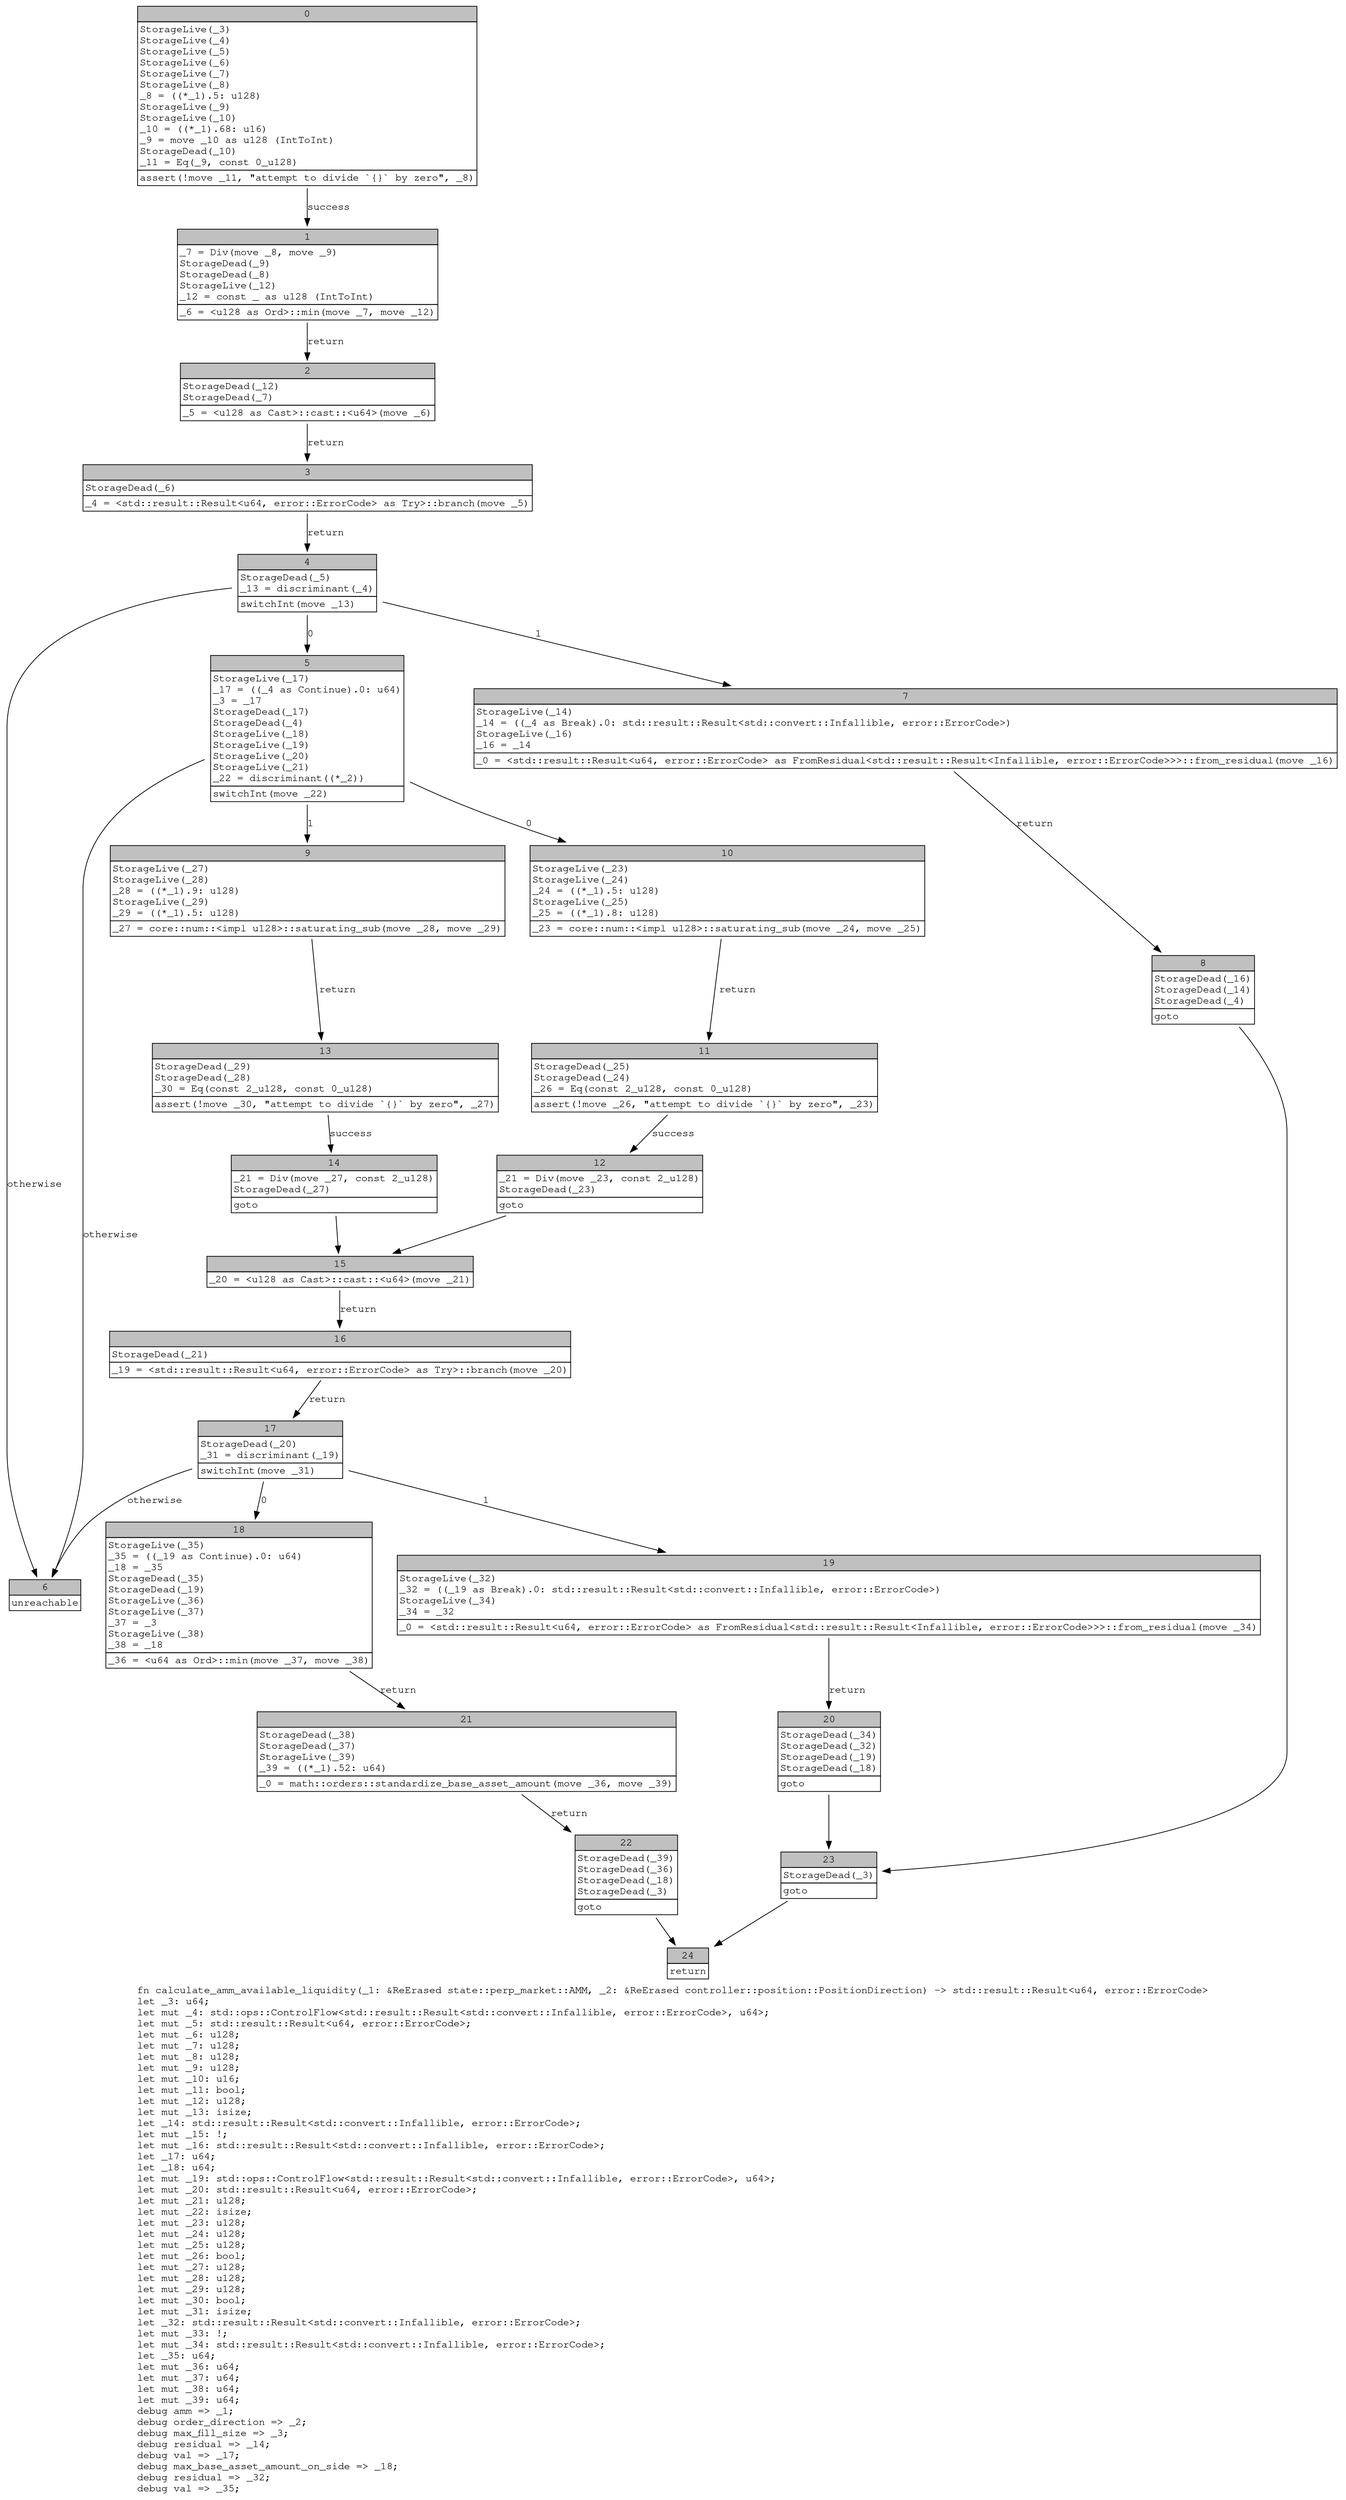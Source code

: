 digraph Mir_0_1814 {
    graph [fontname="Courier, monospace"];
    node [fontname="Courier, monospace"];
    edge [fontname="Courier, monospace"];
    label=<fn calculate_amm_available_liquidity(_1: &amp;ReErased state::perp_market::AMM, _2: &amp;ReErased controller::position::PositionDirection) -&gt; std::result::Result&lt;u64, error::ErrorCode&gt;<br align="left"/>let _3: u64;<br align="left"/>let mut _4: std::ops::ControlFlow&lt;std::result::Result&lt;std::convert::Infallible, error::ErrorCode&gt;, u64&gt;;<br align="left"/>let mut _5: std::result::Result&lt;u64, error::ErrorCode&gt;;<br align="left"/>let mut _6: u128;<br align="left"/>let mut _7: u128;<br align="left"/>let mut _8: u128;<br align="left"/>let mut _9: u128;<br align="left"/>let mut _10: u16;<br align="left"/>let mut _11: bool;<br align="left"/>let mut _12: u128;<br align="left"/>let mut _13: isize;<br align="left"/>let _14: std::result::Result&lt;std::convert::Infallible, error::ErrorCode&gt;;<br align="left"/>let mut _15: !;<br align="left"/>let mut _16: std::result::Result&lt;std::convert::Infallible, error::ErrorCode&gt;;<br align="left"/>let _17: u64;<br align="left"/>let _18: u64;<br align="left"/>let mut _19: std::ops::ControlFlow&lt;std::result::Result&lt;std::convert::Infallible, error::ErrorCode&gt;, u64&gt;;<br align="left"/>let mut _20: std::result::Result&lt;u64, error::ErrorCode&gt;;<br align="left"/>let mut _21: u128;<br align="left"/>let mut _22: isize;<br align="left"/>let mut _23: u128;<br align="left"/>let mut _24: u128;<br align="left"/>let mut _25: u128;<br align="left"/>let mut _26: bool;<br align="left"/>let mut _27: u128;<br align="left"/>let mut _28: u128;<br align="left"/>let mut _29: u128;<br align="left"/>let mut _30: bool;<br align="left"/>let mut _31: isize;<br align="left"/>let _32: std::result::Result&lt;std::convert::Infallible, error::ErrorCode&gt;;<br align="left"/>let mut _33: !;<br align="left"/>let mut _34: std::result::Result&lt;std::convert::Infallible, error::ErrorCode&gt;;<br align="left"/>let _35: u64;<br align="left"/>let mut _36: u64;<br align="left"/>let mut _37: u64;<br align="left"/>let mut _38: u64;<br align="left"/>let mut _39: u64;<br align="left"/>debug amm =&gt; _1;<br align="left"/>debug order_direction =&gt; _2;<br align="left"/>debug max_fill_size =&gt; _3;<br align="left"/>debug residual =&gt; _14;<br align="left"/>debug val =&gt; _17;<br align="left"/>debug max_base_asset_amount_on_side =&gt; _18;<br align="left"/>debug residual =&gt; _32;<br align="left"/>debug val =&gt; _35;<br align="left"/>>;
    bb0__0_1814 [shape="none", label=<<table border="0" cellborder="1" cellspacing="0"><tr><td bgcolor="gray" align="center" colspan="1">0</td></tr><tr><td align="left" balign="left">StorageLive(_3)<br/>StorageLive(_4)<br/>StorageLive(_5)<br/>StorageLive(_6)<br/>StorageLive(_7)<br/>StorageLive(_8)<br/>_8 = ((*_1).5: u128)<br/>StorageLive(_9)<br/>StorageLive(_10)<br/>_10 = ((*_1).68: u16)<br/>_9 = move _10 as u128 (IntToInt)<br/>StorageDead(_10)<br/>_11 = Eq(_9, const 0_u128)<br/></td></tr><tr><td align="left">assert(!move _11, &quot;attempt to divide `{}` by zero&quot;, _8)</td></tr></table>>];
    bb1__0_1814 [shape="none", label=<<table border="0" cellborder="1" cellspacing="0"><tr><td bgcolor="gray" align="center" colspan="1">1</td></tr><tr><td align="left" balign="left">_7 = Div(move _8, move _9)<br/>StorageDead(_9)<br/>StorageDead(_8)<br/>StorageLive(_12)<br/>_12 = const _ as u128 (IntToInt)<br/></td></tr><tr><td align="left">_6 = &lt;u128 as Ord&gt;::min(move _7, move _12)</td></tr></table>>];
    bb2__0_1814 [shape="none", label=<<table border="0" cellborder="1" cellspacing="0"><tr><td bgcolor="gray" align="center" colspan="1">2</td></tr><tr><td align="left" balign="left">StorageDead(_12)<br/>StorageDead(_7)<br/></td></tr><tr><td align="left">_5 = &lt;u128 as Cast&gt;::cast::&lt;u64&gt;(move _6)</td></tr></table>>];
    bb3__0_1814 [shape="none", label=<<table border="0" cellborder="1" cellspacing="0"><tr><td bgcolor="gray" align="center" colspan="1">3</td></tr><tr><td align="left" balign="left">StorageDead(_6)<br/></td></tr><tr><td align="left">_4 = &lt;std::result::Result&lt;u64, error::ErrorCode&gt; as Try&gt;::branch(move _5)</td></tr></table>>];
    bb4__0_1814 [shape="none", label=<<table border="0" cellborder="1" cellspacing="0"><tr><td bgcolor="gray" align="center" colspan="1">4</td></tr><tr><td align="left" balign="left">StorageDead(_5)<br/>_13 = discriminant(_4)<br/></td></tr><tr><td align="left">switchInt(move _13)</td></tr></table>>];
    bb5__0_1814 [shape="none", label=<<table border="0" cellborder="1" cellspacing="0"><tr><td bgcolor="gray" align="center" colspan="1">5</td></tr><tr><td align="left" balign="left">StorageLive(_17)<br/>_17 = ((_4 as Continue).0: u64)<br/>_3 = _17<br/>StorageDead(_17)<br/>StorageDead(_4)<br/>StorageLive(_18)<br/>StorageLive(_19)<br/>StorageLive(_20)<br/>StorageLive(_21)<br/>_22 = discriminant((*_2))<br/></td></tr><tr><td align="left">switchInt(move _22)</td></tr></table>>];
    bb6__0_1814 [shape="none", label=<<table border="0" cellborder="1" cellspacing="0"><tr><td bgcolor="gray" align="center" colspan="1">6</td></tr><tr><td align="left">unreachable</td></tr></table>>];
    bb7__0_1814 [shape="none", label=<<table border="0" cellborder="1" cellspacing="0"><tr><td bgcolor="gray" align="center" colspan="1">7</td></tr><tr><td align="left" balign="left">StorageLive(_14)<br/>_14 = ((_4 as Break).0: std::result::Result&lt;std::convert::Infallible, error::ErrorCode&gt;)<br/>StorageLive(_16)<br/>_16 = _14<br/></td></tr><tr><td align="left">_0 = &lt;std::result::Result&lt;u64, error::ErrorCode&gt; as FromResidual&lt;std::result::Result&lt;Infallible, error::ErrorCode&gt;&gt;&gt;::from_residual(move _16)</td></tr></table>>];
    bb8__0_1814 [shape="none", label=<<table border="0" cellborder="1" cellspacing="0"><tr><td bgcolor="gray" align="center" colspan="1">8</td></tr><tr><td align="left" balign="left">StorageDead(_16)<br/>StorageDead(_14)<br/>StorageDead(_4)<br/></td></tr><tr><td align="left">goto</td></tr></table>>];
    bb9__0_1814 [shape="none", label=<<table border="0" cellborder="1" cellspacing="0"><tr><td bgcolor="gray" align="center" colspan="1">9</td></tr><tr><td align="left" balign="left">StorageLive(_27)<br/>StorageLive(_28)<br/>_28 = ((*_1).9: u128)<br/>StorageLive(_29)<br/>_29 = ((*_1).5: u128)<br/></td></tr><tr><td align="left">_27 = core::num::&lt;impl u128&gt;::saturating_sub(move _28, move _29)</td></tr></table>>];
    bb10__0_1814 [shape="none", label=<<table border="0" cellborder="1" cellspacing="0"><tr><td bgcolor="gray" align="center" colspan="1">10</td></tr><tr><td align="left" balign="left">StorageLive(_23)<br/>StorageLive(_24)<br/>_24 = ((*_1).5: u128)<br/>StorageLive(_25)<br/>_25 = ((*_1).8: u128)<br/></td></tr><tr><td align="left">_23 = core::num::&lt;impl u128&gt;::saturating_sub(move _24, move _25)</td></tr></table>>];
    bb11__0_1814 [shape="none", label=<<table border="0" cellborder="1" cellspacing="0"><tr><td bgcolor="gray" align="center" colspan="1">11</td></tr><tr><td align="left" balign="left">StorageDead(_25)<br/>StorageDead(_24)<br/>_26 = Eq(const 2_u128, const 0_u128)<br/></td></tr><tr><td align="left">assert(!move _26, &quot;attempt to divide `{}` by zero&quot;, _23)</td></tr></table>>];
    bb12__0_1814 [shape="none", label=<<table border="0" cellborder="1" cellspacing="0"><tr><td bgcolor="gray" align="center" colspan="1">12</td></tr><tr><td align="left" balign="left">_21 = Div(move _23, const 2_u128)<br/>StorageDead(_23)<br/></td></tr><tr><td align="left">goto</td></tr></table>>];
    bb13__0_1814 [shape="none", label=<<table border="0" cellborder="1" cellspacing="0"><tr><td bgcolor="gray" align="center" colspan="1">13</td></tr><tr><td align="left" balign="left">StorageDead(_29)<br/>StorageDead(_28)<br/>_30 = Eq(const 2_u128, const 0_u128)<br/></td></tr><tr><td align="left">assert(!move _30, &quot;attempt to divide `{}` by zero&quot;, _27)</td></tr></table>>];
    bb14__0_1814 [shape="none", label=<<table border="0" cellborder="1" cellspacing="0"><tr><td bgcolor="gray" align="center" colspan="1">14</td></tr><tr><td align="left" balign="left">_21 = Div(move _27, const 2_u128)<br/>StorageDead(_27)<br/></td></tr><tr><td align="left">goto</td></tr></table>>];
    bb15__0_1814 [shape="none", label=<<table border="0" cellborder="1" cellspacing="0"><tr><td bgcolor="gray" align="center" colspan="1">15</td></tr><tr><td align="left">_20 = &lt;u128 as Cast&gt;::cast::&lt;u64&gt;(move _21)</td></tr></table>>];
    bb16__0_1814 [shape="none", label=<<table border="0" cellborder="1" cellspacing="0"><tr><td bgcolor="gray" align="center" colspan="1">16</td></tr><tr><td align="left" balign="left">StorageDead(_21)<br/></td></tr><tr><td align="left">_19 = &lt;std::result::Result&lt;u64, error::ErrorCode&gt; as Try&gt;::branch(move _20)</td></tr></table>>];
    bb17__0_1814 [shape="none", label=<<table border="0" cellborder="1" cellspacing="0"><tr><td bgcolor="gray" align="center" colspan="1">17</td></tr><tr><td align="left" balign="left">StorageDead(_20)<br/>_31 = discriminant(_19)<br/></td></tr><tr><td align="left">switchInt(move _31)</td></tr></table>>];
    bb18__0_1814 [shape="none", label=<<table border="0" cellborder="1" cellspacing="0"><tr><td bgcolor="gray" align="center" colspan="1">18</td></tr><tr><td align="left" balign="left">StorageLive(_35)<br/>_35 = ((_19 as Continue).0: u64)<br/>_18 = _35<br/>StorageDead(_35)<br/>StorageDead(_19)<br/>StorageLive(_36)<br/>StorageLive(_37)<br/>_37 = _3<br/>StorageLive(_38)<br/>_38 = _18<br/></td></tr><tr><td align="left">_36 = &lt;u64 as Ord&gt;::min(move _37, move _38)</td></tr></table>>];
    bb19__0_1814 [shape="none", label=<<table border="0" cellborder="1" cellspacing="0"><tr><td bgcolor="gray" align="center" colspan="1">19</td></tr><tr><td align="left" balign="left">StorageLive(_32)<br/>_32 = ((_19 as Break).0: std::result::Result&lt;std::convert::Infallible, error::ErrorCode&gt;)<br/>StorageLive(_34)<br/>_34 = _32<br/></td></tr><tr><td align="left">_0 = &lt;std::result::Result&lt;u64, error::ErrorCode&gt; as FromResidual&lt;std::result::Result&lt;Infallible, error::ErrorCode&gt;&gt;&gt;::from_residual(move _34)</td></tr></table>>];
    bb20__0_1814 [shape="none", label=<<table border="0" cellborder="1" cellspacing="0"><tr><td bgcolor="gray" align="center" colspan="1">20</td></tr><tr><td align="left" balign="left">StorageDead(_34)<br/>StorageDead(_32)<br/>StorageDead(_19)<br/>StorageDead(_18)<br/></td></tr><tr><td align="left">goto</td></tr></table>>];
    bb21__0_1814 [shape="none", label=<<table border="0" cellborder="1" cellspacing="0"><tr><td bgcolor="gray" align="center" colspan="1">21</td></tr><tr><td align="left" balign="left">StorageDead(_38)<br/>StorageDead(_37)<br/>StorageLive(_39)<br/>_39 = ((*_1).52: u64)<br/></td></tr><tr><td align="left">_0 = math::orders::standardize_base_asset_amount(move _36, move _39)</td></tr></table>>];
    bb22__0_1814 [shape="none", label=<<table border="0" cellborder="1" cellspacing="0"><tr><td bgcolor="gray" align="center" colspan="1">22</td></tr><tr><td align="left" balign="left">StorageDead(_39)<br/>StorageDead(_36)<br/>StorageDead(_18)<br/>StorageDead(_3)<br/></td></tr><tr><td align="left">goto</td></tr></table>>];
    bb23__0_1814 [shape="none", label=<<table border="0" cellborder="1" cellspacing="0"><tr><td bgcolor="gray" align="center" colspan="1">23</td></tr><tr><td align="left" balign="left">StorageDead(_3)<br/></td></tr><tr><td align="left">goto</td></tr></table>>];
    bb24__0_1814 [shape="none", label=<<table border="0" cellborder="1" cellspacing="0"><tr><td bgcolor="gray" align="center" colspan="1">24</td></tr><tr><td align="left">return</td></tr></table>>];
    bb0__0_1814 -> bb1__0_1814 [label="success"];
    bb1__0_1814 -> bb2__0_1814 [label="return"];
    bb2__0_1814 -> bb3__0_1814 [label="return"];
    bb3__0_1814 -> bb4__0_1814 [label="return"];
    bb4__0_1814 -> bb5__0_1814 [label="0"];
    bb4__0_1814 -> bb7__0_1814 [label="1"];
    bb4__0_1814 -> bb6__0_1814 [label="otherwise"];
    bb5__0_1814 -> bb10__0_1814 [label="0"];
    bb5__0_1814 -> bb9__0_1814 [label="1"];
    bb5__0_1814 -> bb6__0_1814 [label="otherwise"];
    bb7__0_1814 -> bb8__0_1814 [label="return"];
    bb8__0_1814 -> bb23__0_1814 [label=""];
    bb9__0_1814 -> bb13__0_1814 [label="return"];
    bb10__0_1814 -> bb11__0_1814 [label="return"];
    bb11__0_1814 -> bb12__0_1814 [label="success"];
    bb12__0_1814 -> bb15__0_1814 [label=""];
    bb13__0_1814 -> bb14__0_1814 [label="success"];
    bb14__0_1814 -> bb15__0_1814 [label=""];
    bb15__0_1814 -> bb16__0_1814 [label="return"];
    bb16__0_1814 -> bb17__0_1814 [label="return"];
    bb17__0_1814 -> bb18__0_1814 [label="0"];
    bb17__0_1814 -> bb19__0_1814 [label="1"];
    bb17__0_1814 -> bb6__0_1814 [label="otherwise"];
    bb18__0_1814 -> bb21__0_1814 [label="return"];
    bb19__0_1814 -> bb20__0_1814 [label="return"];
    bb20__0_1814 -> bb23__0_1814 [label=""];
    bb21__0_1814 -> bb22__0_1814 [label="return"];
    bb22__0_1814 -> bb24__0_1814 [label=""];
    bb23__0_1814 -> bb24__0_1814 [label=""];
}
